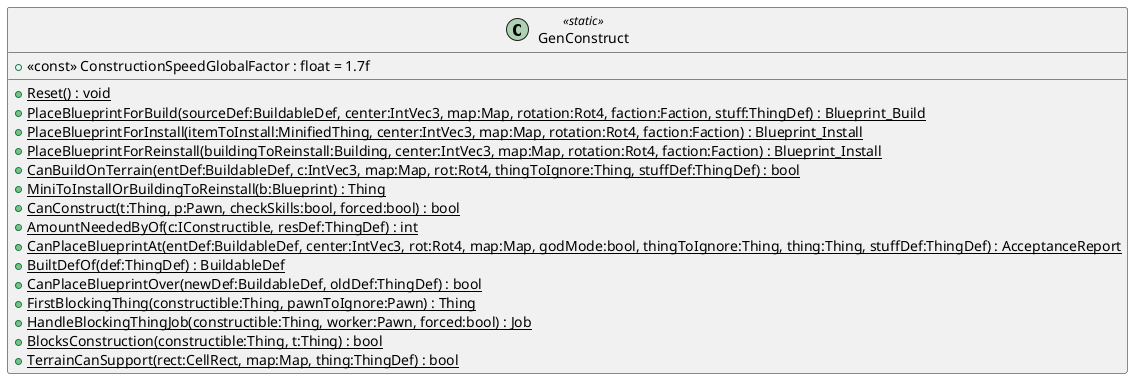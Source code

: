 @startuml
class GenConstruct <<static>> {
    + <<const>> ConstructionSpeedGlobalFactor : float = 1.7f
    + {static} Reset() : void
    + {static} PlaceBlueprintForBuild(sourceDef:BuildableDef, center:IntVec3, map:Map, rotation:Rot4, faction:Faction, stuff:ThingDef) : Blueprint_Build
    + {static} PlaceBlueprintForInstall(itemToInstall:MinifiedThing, center:IntVec3, map:Map, rotation:Rot4, faction:Faction) : Blueprint_Install
    + {static} PlaceBlueprintForReinstall(buildingToReinstall:Building, center:IntVec3, map:Map, rotation:Rot4, faction:Faction) : Blueprint_Install
    + {static} CanBuildOnTerrain(entDef:BuildableDef, c:IntVec3, map:Map, rot:Rot4, thingToIgnore:Thing, stuffDef:ThingDef) : bool
    + {static} MiniToInstallOrBuildingToReinstall(b:Blueprint) : Thing
    + {static} CanConstruct(t:Thing, p:Pawn, checkSkills:bool, forced:bool) : bool
    + {static} AmountNeededByOf(c:IConstructible, resDef:ThingDef) : int
    + {static} CanPlaceBlueprintAt(entDef:BuildableDef, center:IntVec3, rot:Rot4, map:Map, godMode:bool, thingToIgnore:Thing, thing:Thing, stuffDef:ThingDef) : AcceptanceReport
    + {static} BuiltDefOf(def:ThingDef) : BuildableDef
    + {static} CanPlaceBlueprintOver(newDef:BuildableDef, oldDef:ThingDef) : bool
    + {static} FirstBlockingThing(constructible:Thing, pawnToIgnore:Pawn) : Thing
    + {static} HandleBlockingThingJob(constructible:Thing, worker:Pawn, forced:bool) : Job
    + {static} BlocksConstruction(constructible:Thing, t:Thing) : bool
    + {static} TerrainCanSupport(rect:CellRect, map:Map, thing:ThingDef) : bool
}
@enduml
